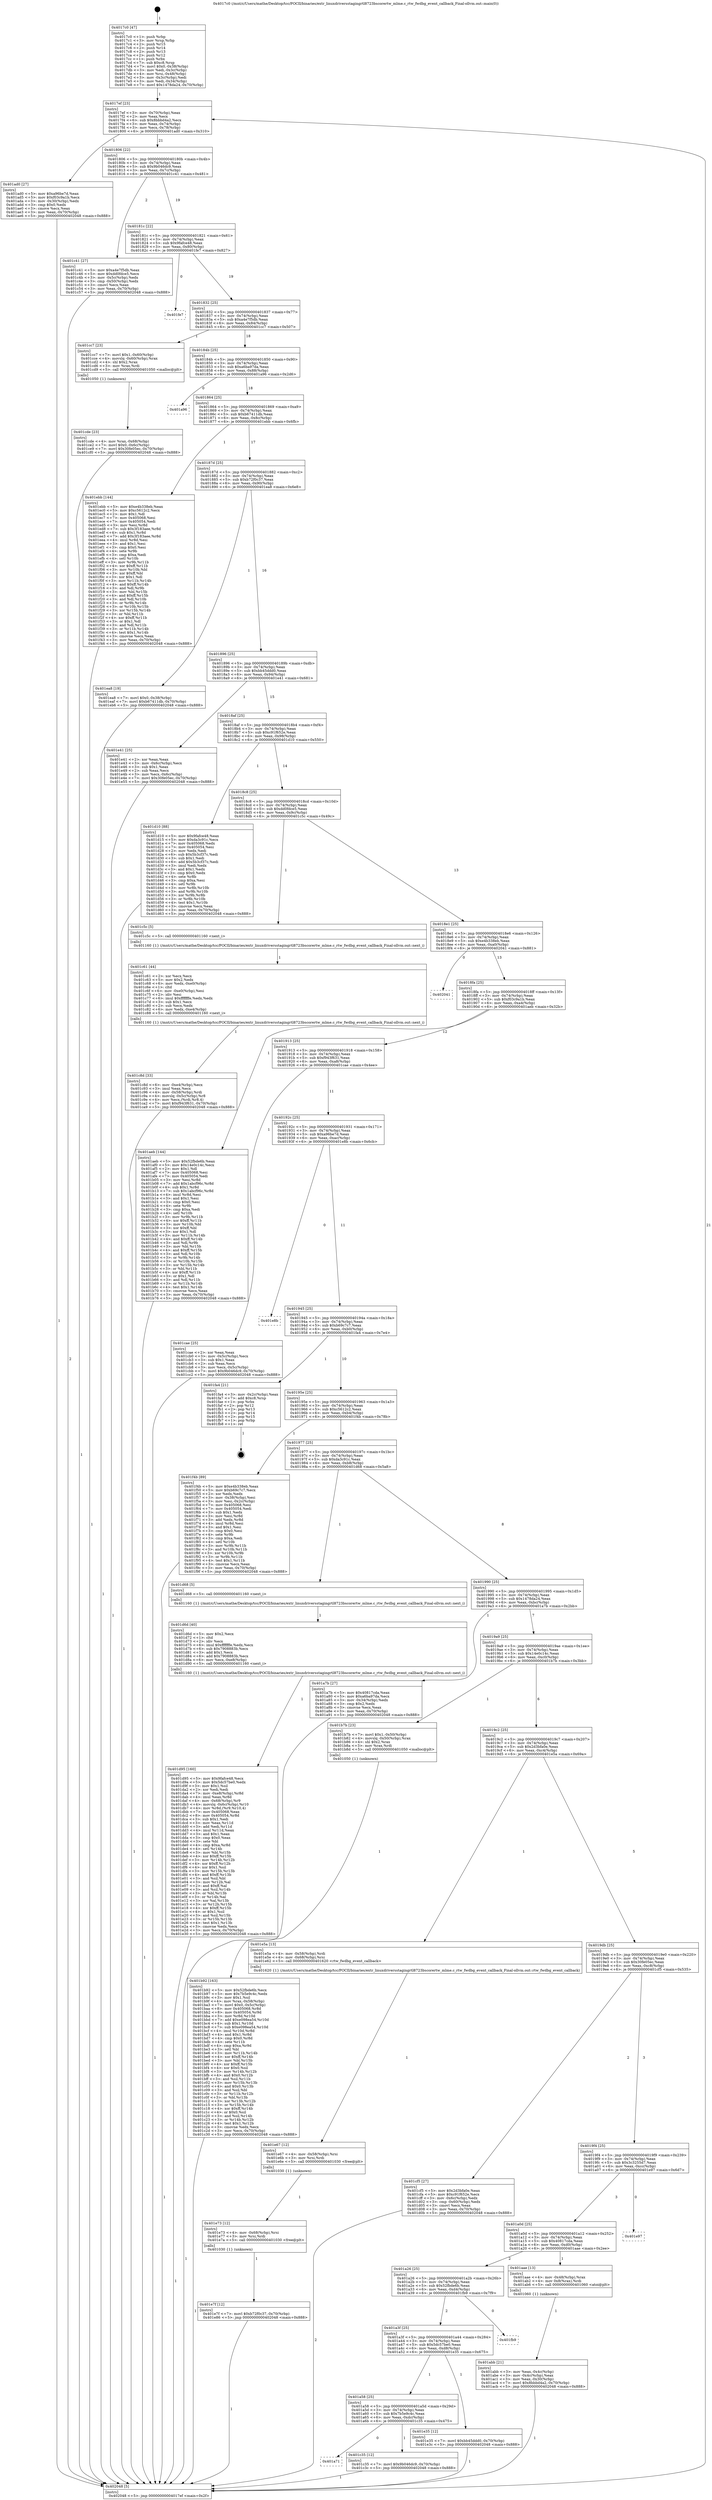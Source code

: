 digraph "0x4017c0" {
  label = "0x4017c0 (/mnt/c/Users/mathe/Desktop/tcc/POCII/binaries/extr_linuxdriversstagingrtl8723bscorertw_mlme.c_rtw_fwdbg_event_callback_Final-ollvm.out::main(0))"
  labelloc = "t"
  node[shape=record]

  Entry [label="",width=0.3,height=0.3,shape=circle,fillcolor=black,style=filled]
  "0x4017ef" [label="{
     0x4017ef [23]\l
     | [instrs]\l
     &nbsp;&nbsp;0x4017ef \<+3\>: mov -0x70(%rbp),%eax\l
     &nbsp;&nbsp;0x4017f2 \<+2\>: mov %eax,%ecx\l
     &nbsp;&nbsp;0x4017f4 \<+6\>: sub $0x8bbbd4a2,%ecx\l
     &nbsp;&nbsp;0x4017fa \<+3\>: mov %eax,-0x74(%rbp)\l
     &nbsp;&nbsp;0x4017fd \<+3\>: mov %ecx,-0x78(%rbp)\l
     &nbsp;&nbsp;0x401800 \<+6\>: je 0000000000401ad0 \<main+0x310\>\l
  }"]
  "0x401ad0" [label="{
     0x401ad0 [27]\l
     | [instrs]\l
     &nbsp;&nbsp;0x401ad0 \<+5\>: mov $0xa96be7d,%eax\l
     &nbsp;&nbsp;0x401ad5 \<+5\>: mov $0xf03c9a1b,%ecx\l
     &nbsp;&nbsp;0x401ada \<+3\>: mov -0x30(%rbp),%edx\l
     &nbsp;&nbsp;0x401add \<+3\>: cmp $0x0,%edx\l
     &nbsp;&nbsp;0x401ae0 \<+3\>: cmove %ecx,%eax\l
     &nbsp;&nbsp;0x401ae3 \<+3\>: mov %eax,-0x70(%rbp)\l
     &nbsp;&nbsp;0x401ae6 \<+5\>: jmp 0000000000402048 \<main+0x888\>\l
  }"]
  "0x401806" [label="{
     0x401806 [22]\l
     | [instrs]\l
     &nbsp;&nbsp;0x401806 \<+5\>: jmp 000000000040180b \<main+0x4b\>\l
     &nbsp;&nbsp;0x40180b \<+3\>: mov -0x74(%rbp),%eax\l
     &nbsp;&nbsp;0x40180e \<+5\>: sub $0x9b046dc9,%eax\l
     &nbsp;&nbsp;0x401813 \<+3\>: mov %eax,-0x7c(%rbp)\l
     &nbsp;&nbsp;0x401816 \<+6\>: je 0000000000401c41 \<main+0x481\>\l
  }"]
  Exit [label="",width=0.3,height=0.3,shape=circle,fillcolor=black,style=filled,peripheries=2]
  "0x401c41" [label="{
     0x401c41 [27]\l
     | [instrs]\l
     &nbsp;&nbsp;0x401c41 \<+5\>: mov $0xa4e7f5db,%eax\l
     &nbsp;&nbsp;0x401c46 \<+5\>: mov $0xdd0fdce5,%ecx\l
     &nbsp;&nbsp;0x401c4b \<+3\>: mov -0x5c(%rbp),%edx\l
     &nbsp;&nbsp;0x401c4e \<+3\>: cmp -0x50(%rbp),%edx\l
     &nbsp;&nbsp;0x401c51 \<+3\>: cmovl %ecx,%eax\l
     &nbsp;&nbsp;0x401c54 \<+3\>: mov %eax,-0x70(%rbp)\l
     &nbsp;&nbsp;0x401c57 \<+5\>: jmp 0000000000402048 \<main+0x888\>\l
  }"]
  "0x40181c" [label="{
     0x40181c [22]\l
     | [instrs]\l
     &nbsp;&nbsp;0x40181c \<+5\>: jmp 0000000000401821 \<main+0x61\>\l
     &nbsp;&nbsp;0x401821 \<+3\>: mov -0x74(%rbp),%eax\l
     &nbsp;&nbsp;0x401824 \<+5\>: sub $0x9fafce48,%eax\l
     &nbsp;&nbsp;0x401829 \<+3\>: mov %eax,-0x80(%rbp)\l
     &nbsp;&nbsp;0x40182c \<+6\>: je 0000000000401fe7 \<main+0x827\>\l
  }"]
  "0x401e7f" [label="{
     0x401e7f [12]\l
     | [instrs]\l
     &nbsp;&nbsp;0x401e7f \<+7\>: movl $0xb72f0c37,-0x70(%rbp)\l
     &nbsp;&nbsp;0x401e86 \<+5\>: jmp 0000000000402048 \<main+0x888\>\l
  }"]
  "0x401fe7" [label="{
     0x401fe7\l
  }", style=dashed]
  "0x401832" [label="{
     0x401832 [25]\l
     | [instrs]\l
     &nbsp;&nbsp;0x401832 \<+5\>: jmp 0000000000401837 \<main+0x77\>\l
     &nbsp;&nbsp;0x401837 \<+3\>: mov -0x74(%rbp),%eax\l
     &nbsp;&nbsp;0x40183a \<+5\>: sub $0xa4e7f5db,%eax\l
     &nbsp;&nbsp;0x40183f \<+6\>: mov %eax,-0x84(%rbp)\l
     &nbsp;&nbsp;0x401845 \<+6\>: je 0000000000401cc7 \<main+0x507\>\l
  }"]
  "0x401e73" [label="{
     0x401e73 [12]\l
     | [instrs]\l
     &nbsp;&nbsp;0x401e73 \<+4\>: mov -0x68(%rbp),%rsi\l
     &nbsp;&nbsp;0x401e77 \<+3\>: mov %rsi,%rdi\l
     &nbsp;&nbsp;0x401e7a \<+5\>: call 0000000000401030 \<free@plt\>\l
     | [calls]\l
     &nbsp;&nbsp;0x401030 \{1\} (unknown)\l
  }"]
  "0x401cc7" [label="{
     0x401cc7 [23]\l
     | [instrs]\l
     &nbsp;&nbsp;0x401cc7 \<+7\>: movl $0x1,-0x60(%rbp)\l
     &nbsp;&nbsp;0x401cce \<+4\>: movslq -0x60(%rbp),%rax\l
     &nbsp;&nbsp;0x401cd2 \<+4\>: shl $0x2,%rax\l
     &nbsp;&nbsp;0x401cd6 \<+3\>: mov %rax,%rdi\l
     &nbsp;&nbsp;0x401cd9 \<+5\>: call 0000000000401050 \<malloc@plt\>\l
     | [calls]\l
     &nbsp;&nbsp;0x401050 \{1\} (unknown)\l
  }"]
  "0x40184b" [label="{
     0x40184b [25]\l
     | [instrs]\l
     &nbsp;&nbsp;0x40184b \<+5\>: jmp 0000000000401850 \<main+0x90\>\l
     &nbsp;&nbsp;0x401850 \<+3\>: mov -0x74(%rbp),%eax\l
     &nbsp;&nbsp;0x401853 \<+5\>: sub $0xa6ba97da,%eax\l
     &nbsp;&nbsp;0x401858 \<+6\>: mov %eax,-0x88(%rbp)\l
     &nbsp;&nbsp;0x40185e \<+6\>: je 0000000000401a96 \<main+0x2d6\>\l
  }"]
  "0x401e67" [label="{
     0x401e67 [12]\l
     | [instrs]\l
     &nbsp;&nbsp;0x401e67 \<+4\>: mov -0x58(%rbp),%rsi\l
     &nbsp;&nbsp;0x401e6b \<+3\>: mov %rsi,%rdi\l
     &nbsp;&nbsp;0x401e6e \<+5\>: call 0000000000401030 \<free@plt\>\l
     | [calls]\l
     &nbsp;&nbsp;0x401030 \{1\} (unknown)\l
  }"]
  "0x401a96" [label="{
     0x401a96\l
  }", style=dashed]
  "0x401864" [label="{
     0x401864 [25]\l
     | [instrs]\l
     &nbsp;&nbsp;0x401864 \<+5\>: jmp 0000000000401869 \<main+0xa9\>\l
     &nbsp;&nbsp;0x401869 \<+3\>: mov -0x74(%rbp),%eax\l
     &nbsp;&nbsp;0x40186c \<+5\>: sub $0xb67411db,%eax\l
     &nbsp;&nbsp;0x401871 \<+6\>: mov %eax,-0x8c(%rbp)\l
     &nbsp;&nbsp;0x401877 \<+6\>: je 0000000000401ebb \<main+0x6fb\>\l
  }"]
  "0x401d95" [label="{
     0x401d95 [160]\l
     | [instrs]\l
     &nbsp;&nbsp;0x401d95 \<+5\>: mov $0x9fafce48,%ecx\l
     &nbsp;&nbsp;0x401d9a \<+5\>: mov $0x5dc57be0,%edx\l
     &nbsp;&nbsp;0x401d9f \<+3\>: mov $0x1,%sil\l
     &nbsp;&nbsp;0x401da2 \<+2\>: xor %edi,%edi\l
     &nbsp;&nbsp;0x401da4 \<+7\>: mov -0xe8(%rbp),%r8d\l
     &nbsp;&nbsp;0x401dab \<+4\>: imul %eax,%r8d\l
     &nbsp;&nbsp;0x401daf \<+4\>: mov -0x68(%rbp),%r9\l
     &nbsp;&nbsp;0x401db3 \<+4\>: movslq -0x6c(%rbp),%r10\l
     &nbsp;&nbsp;0x401db7 \<+4\>: mov %r8d,(%r9,%r10,4)\l
     &nbsp;&nbsp;0x401dbb \<+7\>: mov 0x405068,%eax\l
     &nbsp;&nbsp;0x401dc2 \<+8\>: mov 0x405054,%r8d\l
     &nbsp;&nbsp;0x401dca \<+3\>: sub $0x1,%edi\l
     &nbsp;&nbsp;0x401dcd \<+3\>: mov %eax,%r11d\l
     &nbsp;&nbsp;0x401dd0 \<+3\>: add %edi,%r11d\l
     &nbsp;&nbsp;0x401dd3 \<+4\>: imul %r11d,%eax\l
     &nbsp;&nbsp;0x401dd7 \<+3\>: and $0x1,%eax\l
     &nbsp;&nbsp;0x401dda \<+3\>: cmp $0x0,%eax\l
     &nbsp;&nbsp;0x401ddd \<+3\>: sete %bl\l
     &nbsp;&nbsp;0x401de0 \<+4\>: cmp $0xa,%r8d\l
     &nbsp;&nbsp;0x401de4 \<+4\>: setl %r14b\l
     &nbsp;&nbsp;0x401de8 \<+3\>: mov %bl,%r15b\l
     &nbsp;&nbsp;0x401deb \<+4\>: xor $0xff,%r15b\l
     &nbsp;&nbsp;0x401def \<+3\>: mov %r14b,%r12b\l
     &nbsp;&nbsp;0x401df2 \<+4\>: xor $0xff,%r12b\l
     &nbsp;&nbsp;0x401df6 \<+4\>: xor $0x1,%sil\l
     &nbsp;&nbsp;0x401dfa \<+3\>: mov %r15b,%r13b\l
     &nbsp;&nbsp;0x401dfd \<+4\>: and $0xff,%r13b\l
     &nbsp;&nbsp;0x401e01 \<+3\>: and %sil,%bl\l
     &nbsp;&nbsp;0x401e04 \<+3\>: mov %r12b,%al\l
     &nbsp;&nbsp;0x401e07 \<+2\>: and $0xff,%al\l
     &nbsp;&nbsp;0x401e09 \<+3\>: and %sil,%r14b\l
     &nbsp;&nbsp;0x401e0c \<+3\>: or %bl,%r13b\l
     &nbsp;&nbsp;0x401e0f \<+3\>: or %r14b,%al\l
     &nbsp;&nbsp;0x401e12 \<+3\>: xor %al,%r13b\l
     &nbsp;&nbsp;0x401e15 \<+3\>: or %r12b,%r15b\l
     &nbsp;&nbsp;0x401e18 \<+4\>: xor $0xff,%r15b\l
     &nbsp;&nbsp;0x401e1c \<+4\>: or $0x1,%sil\l
     &nbsp;&nbsp;0x401e20 \<+3\>: and %sil,%r15b\l
     &nbsp;&nbsp;0x401e23 \<+3\>: or %r15b,%r13b\l
     &nbsp;&nbsp;0x401e26 \<+4\>: test $0x1,%r13b\l
     &nbsp;&nbsp;0x401e2a \<+3\>: cmovne %edx,%ecx\l
     &nbsp;&nbsp;0x401e2d \<+3\>: mov %ecx,-0x70(%rbp)\l
     &nbsp;&nbsp;0x401e30 \<+5\>: jmp 0000000000402048 \<main+0x888\>\l
  }"]
  "0x401ebb" [label="{
     0x401ebb [144]\l
     | [instrs]\l
     &nbsp;&nbsp;0x401ebb \<+5\>: mov $0xe4b338eb,%eax\l
     &nbsp;&nbsp;0x401ec0 \<+5\>: mov $0xc5612c2,%ecx\l
     &nbsp;&nbsp;0x401ec5 \<+2\>: mov $0x1,%dl\l
     &nbsp;&nbsp;0x401ec7 \<+7\>: mov 0x405068,%esi\l
     &nbsp;&nbsp;0x401ece \<+7\>: mov 0x405054,%edi\l
     &nbsp;&nbsp;0x401ed5 \<+3\>: mov %esi,%r8d\l
     &nbsp;&nbsp;0x401ed8 \<+7\>: sub $0x3f183aee,%r8d\l
     &nbsp;&nbsp;0x401edf \<+4\>: sub $0x1,%r8d\l
     &nbsp;&nbsp;0x401ee3 \<+7\>: add $0x3f183aee,%r8d\l
     &nbsp;&nbsp;0x401eea \<+4\>: imul %r8d,%esi\l
     &nbsp;&nbsp;0x401eee \<+3\>: and $0x1,%esi\l
     &nbsp;&nbsp;0x401ef1 \<+3\>: cmp $0x0,%esi\l
     &nbsp;&nbsp;0x401ef4 \<+4\>: sete %r9b\l
     &nbsp;&nbsp;0x401ef8 \<+3\>: cmp $0xa,%edi\l
     &nbsp;&nbsp;0x401efb \<+4\>: setl %r10b\l
     &nbsp;&nbsp;0x401eff \<+3\>: mov %r9b,%r11b\l
     &nbsp;&nbsp;0x401f02 \<+4\>: xor $0xff,%r11b\l
     &nbsp;&nbsp;0x401f06 \<+3\>: mov %r10b,%bl\l
     &nbsp;&nbsp;0x401f09 \<+3\>: xor $0xff,%bl\l
     &nbsp;&nbsp;0x401f0c \<+3\>: xor $0x1,%dl\l
     &nbsp;&nbsp;0x401f0f \<+3\>: mov %r11b,%r14b\l
     &nbsp;&nbsp;0x401f12 \<+4\>: and $0xff,%r14b\l
     &nbsp;&nbsp;0x401f16 \<+3\>: and %dl,%r9b\l
     &nbsp;&nbsp;0x401f19 \<+3\>: mov %bl,%r15b\l
     &nbsp;&nbsp;0x401f1c \<+4\>: and $0xff,%r15b\l
     &nbsp;&nbsp;0x401f20 \<+3\>: and %dl,%r10b\l
     &nbsp;&nbsp;0x401f23 \<+3\>: or %r9b,%r14b\l
     &nbsp;&nbsp;0x401f26 \<+3\>: or %r10b,%r15b\l
     &nbsp;&nbsp;0x401f29 \<+3\>: xor %r15b,%r14b\l
     &nbsp;&nbsp;0x401f2c \<+3\>: or %bl,%r11b\l
     &nbsp;&nbsp;0x401f2f \<+4\>: xor $0xff,%r11b\l
     &nbsp;&nbsp;0x401f33 \<+3\>: or $0x1,%dl\l
     &nbsp;&nbsp;0x401f36 \<+3\>: and %dl,%r11b\l
     &nbsp;&nbsp;0x401f39 \<+3\>: or %r11b,%r14b\l
     &nbsp;&nbsp;0x401f3c \<+4\>: test $0x1,%r14b\l
     &nbsp;&nbsp;0x401f40 \<+3\>: cmovne %ecx,%eax\l
     &nbsp;&nbsp;0x401f43 \<+3\>: mov %eax,-0x70(%rbp)\l
     &nbsp;&nbsp;0x401f46 \<+5\>: jmp 0000000000402048 \<main+0x888\>\l
  }"]
  "0x40187d" [label="{
     0x40187d [25]\l
     | [instrs]\l
     &nbsp;&nbsp;0x40187d \<+5\>: jmp 0000000000401882 \<main+0xc2\>\l
     &nbsp;&nbsp;0x401882 \<+3\>: mov -0x74(%rbp),%eax\l
     &nbsp;&nbsp;0x401885 \<+5\>: sub $0xb72f0c37,%eax\l
     &nbsp;&nbsp;0x40188a \<+6\>: mov %eax,-0x90(%rbp)\l
     &nbsp;&nbsp;0x401890 \<+6\>: je 0000000000401ea8 \<main+0x6e8\>\l
  }"]
  "0x401d6d" [label="{
     0x401d6d [40]\l
     | [instrs]\l
     &nbsp;&nbsp;0x401d6d \<+5\>: mov $0x2,%ecx\l
     &nbsp;&nbsp;0x401d72 \<+1\>: cltd\l
     &nbsp;&nbsp;0x401d73 \<+2\>: idiv %ecx\l
     &nbsp;&nbsp;0x401d75 \<+6\>: imul $0xfffffffe,%edx,%ecx\l
     &nbsp;&nbsp;0x401d7b \<+6\>: sub $0x7908883b,%ecx\l
     &nbsp;&nbsp;0x401d81 \<+3\>: add $0x1,%ecx\l
     &nbsp;&nbsp;0x401d84 \<+6\>: add $0x7908883b,%ecx\l
     &nbsp;&nbsp;0x401d8a \<+6\>: mov %ecx,-0xe8(%rbp)\l
     &nbsp;&nbsp;0x401d90 \<+5\>: call 0000000000401160 \<next_i\>\l
     | [calls]\l
     &nbsp;&nbsp;0x401160 \{1\} (/mnt/c/Users/mathe/Desktop/tcc/POCII/binaries/extr_linuxdriversstagingrtl8723bscorertw_mlme.c_rtw_fwdbg_event_callback_Final-ollvm.out::next_i)\l
  }"]
  "0x401ea8" [label="{
     0x401ea8 [19]\l
     | [instrs]\l
     &nbsp;&nbsp;0x401ea8 \<+7\>: movl $0x0,-0x38(%rbp)\l
     &nbsp;&nbsp;0x401eaf \<+7\>: movl $0xb67411db,-0x70(%rbp)\l
     &nbsp;&nbsp;0x401eb6 \<+5\>: jmp 0000000000402048 \<main+0x888\>\l
  }"]
  "0x401896" [label="{
     0x401896 [25]\l
     | [instrs]\l
     &nbsp;&nbsp;0x401896 \<+5\>: jmp 000000000040189b \<main+0xdb\>\l
     &nbsp;&nbsp;0x40189b \<+3\>: mov -0x74(%rbp),%eax\l
     &nbsp;&nbsp;0x40189e \<+5\>: sub $0xbb45ddd0,%eax\l
     &nbsp;&nbsp;0x4018a3 \<+6\>: mov %eax,-0x94(%rbp)\l
     &nbsp;&nbsp;0x4018a9 \<+6\>: je 0000000000401e41 \<main+0x681\>\l
  }"]
  "0x401cde" [label="{
     0x401cde [23]\l
     | [instrs]\l
     &nbsp;&nbsp;0x401cde \<+4\>: mov %rax,-0x68(%rbp)\l
     &nbsp;&nbsp;0x401ce2 \<+7\>: movl $0x0,-0x6c(%rbp)\l
     &nbsp;&nbsp;0x401ce9 \<+7\>: movl $0x30fe05ec,-0x70(%rbp)\l
     &nbsp;&nbsp;0x401cf0 \<+5\>: jmp 0000000000402048 \<main+0x888\>\l
  }"]
  "0x401e41" [label="{
     0x401e41 [25]\l
     | [instrs]\l
     &nbsp;&nbsp;0x401e41 \<+2\>: xor %eax,%eax\l
     &nbsp;&nbsp;0x401e43 \<+3\>: mov -0x6c(%rbp),%ecx\l
     &nbsp;&nbsp;0x401e46 \<+3\>: sub $0x1,%eax\l
     &nbsp;&nbsp;0x401e49 \<+2\>: sub %eax,%ecx\l
     &nbsp;&nbsp;0x401e4b \<+3\>: mov %ecx,-0x6c(%rbp)\l
     &nbsp;&nbsp;0x401e4e \<+7\>: movl $0x30fe05ec,-0x70(%rbp)\l
     &nbsp;&nbsp;0x401e55 \<+5\>: jmp 0000000000402048 \<main+0x888\>\l
  }"]
  "0x4018af" [label="{
     0x4018af [25]\l
     | [instrs]\l
     &nbsp;&nbsp;0x4018af \<+5\>: jmp 00000000004018b4 \<main+0xf4\>\l
     &nbsp;&nbsp;0x4018b4 \<+3\>: mov -0x74(%rbp),%eax\l
     &nbsp;&nbsp;0x4018b7 \<+5\>: sub $0xc91f652e,%eax\l
     &nbsp;&nbsp;0x4018bc \<+6\>: mov %eax,-0x98(%rbp)\l
     &nbsp;&nbsp;0x4018c2 \<+6\>: je 0000000000401d10 \<main+0x550\>\l
  }"]
  "0x401c8d" [label="{
     0x401c8d [33]\l
     | [instrs]\l
     &nbsp;&nbsp;0x401c8d \<+6\>: mov -0xe4(%rbp),%ecx\l
     &nbsp;&nbsp;0x401c93 \<+3\>: imul %eax,%ecx\l
     &nbsp;&nbsp;0x401c96 \<+4\>: mov -0x58(%rbp),%rdi\l
     &nbsp;&nbsp;0x401c9a \<+4\>: movslq -0x5c(%rbp),%r8\l
     &nbsp;&nbsp;0x401c9e \<+4\>: mov %ecx,(%rdi,%r8,4)\l
     &nbsp;&nbsp;0x401ca2 \<+7\>: movl $0xf943f631,-0x70(%rbp)\l
     &nbsp;&nbsp;0x401ca9 \<+5\>: jmp 0000000000402048 \<main+0x888\>\l
  }"]
  "0x401d10" [label="{
     0x401d10 [88]\l
     | [instrs]\l
     &nbsp;&nbsp;0x401d10 \<+5\>: mov $0x9fafce48,%eax\l
     &nbsp;&nbsp;0x401d15 \<+5\>: mov $0xda3c91c,%ecx\l
     &nbsp;&nbsp;0x401d1a \<+7\>: mov 0x405068,%edx\l
     &nbsp;&nbsp;0x401d21 \<+7\>: mov 0x405054,%esi\l
     &nbsp;&nbsp;0x401d28 \<+2\>: mov %edx,%edi\l
     &nbsp;&nbsp;0x401d2a \<+6\>: sub $0x5b3cf37c,%edi\l
     &nbsp;&nbsp;0x401d30 \<+3\>: sub $0x1,%edi\l
     &nbsp;&nbsp;0x401d33 \<+6\>: add $0x5b3cf37c,%edi\l
     &nbsp;&nbsp;0x401d39 \<+3\>: imul %edi,%edx\l
     &nbsp;&nbsp;0x401d3c \<+3\>: and $0x1,%edx\l
     &nbsp;&nbsp;0x401d3f \<+3\>: cmp $0x0,%edx\l
     &nbsp;&nbsp;0x401d42 \<+4\>: sete %r8b\l
     &nbsp;&nbsp;0x401d46 \<+3\>: cmp $0xa,%esi\l
     &nbsp;&nbsp;0x401d49 \<+4\>: setl %r9b\l
     &nbsp;&nbsp;0x401d4d \<+3\>: mov %r8b,%r10b\l
     &nbsp;&nbsp;0x401d50 \<+3\>: and %r9b,%r10b\l
     &nbsp;&nbsp;0x401d53 \<+3\>: xor %r9b,%r8b\l
     &nbsp;&nbsp;0x401d56 \<+3\>: or %r8b,%r10b\l
     &nbsp;&nbsp;0x401d59 \<+4\>: test $0x1,%r10b\l
     &nbsp;&nbsp;0x401d5d \<+3\>: cmovne %ecx,%eax\l
     &nbsp;&nbsp;0x401d60 \<+3\>: mov %eax,-0x70(%rbp)\l
     &nbsp;&nbsp;0x401d63 \<+5\>: jmp 0000000000402048 \<main+0x888\>\l
  }"]
  "0x4018c8" [label="{
     0x4018c8 [25]\l
     | [instrs]\l
     &nbsp;&nbsp;0x4018c8 \<+5\>: jmp 00000000004018cd \<main+0x10d\>\l
     &nbsp;&nbsp;0x4018cd \<+3\>: mov -0x74(%rbp),%eax\l
     &nbsp;&nbsp;0x4018d0 \<+5\>: sub $0xdd0fdce5,%eax\l
     &nbsp;&nbsp;0x4018d5 \<+6\>: mov %eax,-0x9c(%rbp)\l
     &nbsp;&nbsp;0x4018db \<+6\>: je 0000000000401c5c \<main+0x49c\>\l
  }"]
  "0x401c61" [label="{
     0x401c61 [44]\l
     | [instrs]\l
     &nbsp;&nbsp;0x401c61 \<+2\>: xor %ecx,%ecx\l
     &nbsp;&nbsp;0x401c63 \<+5\>: mov $0x2,%edx\l
     &nbsp;&nbsp;0x401c68 \<+6\>: mov %edx,-0xe0(%rbp)\l
     &nbsp;&nbsp;0x401c6e \<+1\>: cltd\l
     &nbsp;&nbsp;0x401c6f \<+6\>: mov -0xe0(%rbp),%esi\l
     &nbsp;&nbsp;0x401c75 \<+2\>: idiv %esi\l
     &nbsp;&nbsp;0x401c77 \<+6\>: imul $0xfffffffe,%edx,%edx\l
     &nbsp;&nbsp;0x401c7d \<+3\>: sub $0x1,%ecx\l
     &nbsp;&nbsp;0x401c80 \<+2\>: sub %ecx,%edx\l
     &nbsp;&nbsp;0x401c82 \<+6\>: mov %edx,-0xe4(%rbp)\l
     &nbsp;&nbsp;0x401c88 \<+5\>: call 0000000000401160 \<next_i\>\l
     | [calls]\l
     &nbsp;&nbsp;0x401160 \{1\} (/mnt/c/Users/mathe/Desktop/tcc/POCII/binaries/extr_linuxdriversstagingrtl8723bscorertw_mlme.c_rtw_fwdbg_event_callback_Final-ollvm.out::next_i)\l
  }"]
  "0x401c5c" [label="{
     0x401c5c [5]\l
     | [instrs]\l
     &nbsp;&nbsp;0x401c5c \<+5\>: call 0000000000401160 \<next_i\>\l
     | [calls]\l
     &nbsp;&nbsp;0x401160 \{1\} (/mnt/c/Users/mathe/Desktop/tcc/POCII/binaries/extr_linuxdriversstagingrtl8723bscorertw_mlme.c_rtw_fwdbg_event_callback_Final-ollvm.out::next_i)\l
  }"]
  "0x4018e1" [label="{
     0x4018e1 [25]\l
     | [instrs]\l
     &nbsp;&nbsp;0x4018e1 \<+5\>: jmp 00000000004018e6 \<main+0x126\>\l
     &nbsp;&nbsp;0x4018e6 \<+3\>: mov -0x74(%rbp),%eax\l
     &nbsp;&nbsp;0x4018e9 \<+5\>: sub $0xe4b338eb,%eax\l
     &nbsp;&nbsp;0x4018ee \<+6\>: mov %eax,-0xa0(%rbp)\l
     &nbsp;&nbsp;0x4018f4 \<+6\>: je 0000000000402041 \<main+0x881\>\l
  }"]
  "0x401a71" [label="{
     0x401a71\l
  }", style=dashed]
  "0x402041" [label="{
     0x402041\l
  }", style=dashed]
  "0x4018fa" [label="{
     0x4018fa [25]\l
     | [instrs]\l
     &nbsp;&nbsp;0x4018fa \<+5\>: jmp 00000000004018ff \<main+0x13f\>\l
     &nbsp;&nbsp;0x4018ff \<+3\>: mov -0x74(%rbp),%eax\l
     &nbsp;&nbsp;0x401902 \<+5\>: sub $0xf03c9a1b,%eax\l
     &nbsp;&nbsp;0x401907 \<+6\>: mov %eax,-0xa4(%rbp)\l
     &nbsp;&nbsp;0x40190d \<+6\>: je 0000000000401aeb \<main+0x32b\>\l
  }"]
  "0x401c35" [label="{
     0x401c35 [12]\l
     | [instrs]\l
     &nbsp;&nbsp;0x401c35 \<+7\>: movl $0x9b046dc9,-0x70(%rbp)\l
     &nbsp;&nbsp;0x401c3c \<+5\>: jmp 0000000000402048 \<main+0x888\>\l
  }"]
  "0x401aeb" [label="{
     0x401aeb [144]\l
     | [instrs]\l
     &nbsp;&nbsp;0x401aeb \<+5\>: mov $0x52fbde6b,%eax\l
     &nbsp;&nbsp;0x401af0 \<+5\>: mov $0x14e0c14c,%ecx\l
     &nbsp;&nbsp;0x401af5 \<+2\>: mov $0x1,%dl\l
     &nbsp;&nbsp;0x401af7 \<+7\>: mov 0x405068,%esi\l
     &nbsp;&nbsp;0x401afe \<+7\>: mov 0x405054,%edi\l
     &nbsp;&nbsp;0x401b05 \<+3\>: mov %esi,%r8d\l
     &nbsp;&nbsp;0x401b08 \<+7\>: add $0x1abcf96c,%r8d\l
     &nbsp;&nbsp;0x401b0f \<+4\>: sub $0x1,%r8d\l
     &nbsp;&nbsp;0x401b13 \<+7\>: sub $0x1abcf96c,%r8d\l
     &nbsp;&nbsp;0x401b1a \<+4\>: imul %r8d,%esi\l
     &nbsp;&nbsp;0x401b1e \<+3\>: and $0x1,%esi\l
     &nbsp;&nbsp;0x401b21 \<+3\>: cmp $0x0,%esi\l
     &nbsp;&nbsp;0x401b24 \<+4\>: sete %r9b\l
     &nbsp;&nbsp;0x401b28 \<+3\>: cmp $0xa,%edi\l
     &nbsp;&nbsp;0x401b2b \<+4\>: setl %r10b\l
     &nbsp;&nbsp;0x401b2f \<+3\>: mov %r9b,%r11b\l
     &nbsp;&nbsp;0x401b32 \<+4\>: xor $0xff,%r11b\l
     &nbsp;&nbsp;0x401b36 \<+3\>: mov %r10b,%bl\l
     &nbsp;&nbsp;0x401b39 \<+3\>: xor $0xff,%bl\l
     &nbsp;&nbsp;0x401b3c \<+3\>: xor $0x1,%dl\l
     &nbsp;&nbsp;0x401b3f \<+3\>: mov %r11b,%r14b\l
     &nbsp;&nbsp;0x401b42 \<+4\>: and $0xff,%r14b\l
     &nbsp;&nbsp;0x401b46 \<+3\>: and %dl,%r9b\l
     &nbsp;&nbsp;0x401b49 \<+3\>: mov %bl,%r15b\l
     &nbsp;&nbsp;0x401b4c \<+4\>: and $0xff,%r15b\l
     &nbsp;&nbsp;0x401b50 \<+3\>: and %dl,%r10b\l
     &nbsp;&nbsp;0x401b53 \<+3\>: or %r9b,%r14b\l
     &nbsp;&nbsp;0x401b56 \<+3\>: or %r10b,%r15b\l
     &nbsp;&nbsp;0x401b59 \<+3\>: xor %r15b,%r14b\l
     &nbsp;&nbsp;0x401b5c \<+3\>: or %bl,%r11b\l
     &nbsp;&nbsp;0x401b5f \<+4\>: xor $0xff,%r11b\l
     &nbsp;&nbsp;0x401b63 \<+3\>: or $0x1,%dl\l
     &nbsp;&nbsp;0x401b66 \<+3\>: and %dl,%r11b\l
     &nbsp;&nbsp;0x401b69 \<+3\>: or %r11b,%r14b\l
     &nbsp;&nbsp;0x401b6c \<+4\>: test $0x1,%r14b\l
     &nbsp;&nbsp;0x401b70 \<+3\>: cmovne %ecx,%eax\l
     &nbsp;&nbsp;0x401b73 \<+3\>: mov %eax,-0x70(%rbp)\l
     &nbsp;&nbsp;0x401b76 \<+5\>: jmp 0000000000402048 \<main+0x888\>\l
  }"]
  "0x401913" [label="{
     0x401913 [25]\l
     | [instrs]\l
     &nbsp;&nbsp;0x401913 \<+5\>: jmp 0000000000401918 \<main+0x158\>\l
     &nbsp;&nbsp;0x401918 \<+3\>: mov -0x74(%rbp),%eax\l
     &nbsp;&nbsp;0x40191b \<+5\>: sub $0xf943f631,%eax\l
     &nbsp;&nbsp;0x401920 \<+6\>: mov %eax,-0xa8(%rbp)\l
     &nbsp;&nbsp;0x401926 \<+6\>: je 0000000000401cae \<main+0x4ee\>\l
  }"]
  "0x401a58" [label="{
     0x401a58 [25]\l
     | [instrs]\l
     &nbsp;&nbsp;0x401a58 \<+5\>: jmp 0000000000401a5d \<main+0x29d\>\l
     &nbsp;&nbsp;0x401a5d \<+3\>: mov -0x74(%rbp),%eax\l
     &nbsp;&nbsp;0x401a60 \<+5\>: sub $0x7b5e9c4c,%eax\l
     &nbsp;&nbsp;0x401a65 \<+6\>: mov %eax,-0xdc(%rbp)\l
     &nbsp;&nbsp;0x401a6b \<+6\>: je 0000000000401c35 \<main+0x475\>\l
  }"]
  "0x401cae" [label="{
     0x401cae [25]\l
     | [instrs]\l
     &nbsp;&nbsp;0x401cae \<+2\>: xor %eax,%eax\l
     &nbsp;&nbsp;0x401cb0 \<+3\>: mov -0x5c(%rbp),%ecx\l
     &nbsp;&nbsp;0x401cb3 \<+3\>: sub $0x1,%eax\l
     &nbsp;&nbsp;0x401cb6 \<+2\>: sub %eax,%ecx\l
     &nbsp;&nbsp;0x401cb8 \<+3\>: mov %ecx,-0x5c(%rbp)\l
     &nbsp;&nbsp;0x401cbb \<+7\>: movl $0x9b046dc9,-0x70(%rbp)\l
     &nbsp;&nbsp;0x401cc2 \<+5\>: jmp 0000000000402048 \<main+0x888\>\l
  }"]
  "0x40192c" [label="{
     0x40192c [25]\l
     | [instrs]\l
     &nbsp;&nbsp;0x40192c \<+5\>: jmp 0000000000401931 \<main+0x171\>\l
     &nbsp;&nbsp;0x401931 \<+3\>: mov -0x74(%rbp),%eax\l
     &nbsp;&nbsp;0x401934 \<+5\>: sub $0xa96be7d,%eax\l
     &nbsp;&nbsp;0x401939 \<+6\>: mov %eax,-0xac(%rbp)\l
     &nbsp;&nbsp;0x40193f \<+6\>: je 0000000000401e8b \<main+0x6cb\>\l
  }"]
  "0x401e35" [label="{
     0x401e35 [12]\l
     | [instrs]\l
     &nbsp;&nbsp;0x401e35 \<+7\>: movl $0xbb45ddd0,-0x70(%rbp)\l
     &nbsp;&nbsp;0x401e3c \<+5\>: jmp 0000000000402048 \<main+0x888\>\l
  }"]
  "0x401e8b" [label="{
     0x401e8b\l
  }", style=dashed]
  "0x401945" [label="{
     0x401945 [25]\l
     | [instrs]\l
     &nbsp;&nbsp;0x401945 \<+5\>: jmp 000000000040194a \<main+0x18a\>\l
     &nbsp;&nbsp;0x40194a \<+3\>: mov -0x74(%rbp),%eax\l
     &nbsp;&nbsp;0x40194d \<+5\>: sub $0xb69c7c7,%eax\l
     &nbsp;&nbsp;0x401952 \<+6\>: mov %eax,-0xb0(%rbp)\l
     &nbsp;&nbsp;0x401958 \<+6\>: je 0000000000401fa4 \<main+0x7e4\>\l
  }"]
  "0x401a3f" [label="{
     0x401a3f [25]\l
     | [instrs]\l
     &nbsp;&nbsp;0x401a3f \<+5\>: jmp 0000000000401a44 \<main+0x284\>\l
     &nbsp;&nbsp;0x401a44 \<+3\>: mov -0x74(%rbp),%eax\l
     &nbsp;&nbsp;0x401a47 \<+5\>: sub $0x5dc57be0,%eax\l
     &nbsp;&nbsp;0x401a4c \<+6\>: mov %eax,-0xd8(%rbp)\l
     &nbsp;&nbsp;0x401a52 \<+6\>: je 0000000000401e35 \<main+0x675\>\l
  }"]
  "0x401fa4" [label="{
     0x401fa4 [21]\l
     | [instrs]\l
     &nbsp;&nbsp;0x401fa4 \<+3\>: mov -0x2c(%rbp),%eax\l
     &nbsp;&nbsp;0x401fa7 \<+7\>: add $0xc8,%rsp\l
     &nbsp;&nbsp;0x401fae \<+1\>: pop %rbx\l
     &nbsp;&nbsp;0x401faf \<+2\>: pop %r12\l
     &nbsp;&nbsp;0x401fb1 \<+2\>: pop %r13\l
     &nbsp;&nbsp;0x401fb3 \<+2\>: pop %r14\l
     &nbsp;&nbsp;0x401fb5 \<+2\>: pop %r15\l
     &nbsp;&nbsp;0x401fb7 \<+1\>: pop %rbp\l
     &nbsp;&nbsp;0x401fb8 \<+1\>: ret\l
  }"]
  "0x40195e" [label="{
     0x40195e [25]\l
     | [instrs]\l
     &nbsp;&nbsp;0x40195e \<+5\>: jmp 0000000000401963 \<main+0x1a3\>\l
     &nbsp;&nbsp;0x401963 \<+3\>: mov -0x74(%rbp),%eax\l
     &nbsp;&nbsp;0x401966 \<+5\>: sub $0xc5612c2,%eax\l
     &nbsp;&nbsp;0x40196b \<+6\>: mov %eax,-0xb4(%rbp)\l
     &nbsp;&nbsp;0x401971 \<+6\>: je 0000000000401f4b \<main+0x78b\>\l
  }"]
  "0x401fb9" [label="{
     0x401fb9\l
  }", style=dashed]
  "0x401f4b" [label="{
     0x401f4b [89]\l
     | [instrs]\l
     &nbsp;&nbsp;0x401f4b \<+5\>: mov $0xe4b338eb,%eax\l
     &nbsp;&nbsp;0x401f50 \<+5\>: mov $0xb69c7c7,%ecx\l
     &nbsp;&nbsp;0x401f55 \<+2\>: xor %edx,%edx\l
     &nbsp;&nbsp;0x401f57 \<+3\>: mov -0x38(%rbp),%esi\l
     &nbsp;&nbsp;0x401f5a \<+3\>: mov %esi,-0x2c(%rbp)\l
     &nbsp;&nbsp;0x401f5d \<+7\>: mov 0x405068,%esi\l
     &nbsp;&nbsp;0x401f64 \<+7\>: mov 0x405054,%edi\l
     &nbsp;&nbsp;0x401f6b \<+3\>: sub $0x1,%edx\l
     &nbsp;&nbsp;0x401f6e \<+3\>: mov %esi,%r8d\l
     &nbsp;&nbsp;0x401f71 \<+3\>: add %edx,%r8d\l
     &nbsp;&nbsp;0x401f74 \<+4\>: imul %r8d,%esi\l
     &nbsp;&nbsp;0x401f78 \<+3\>: and $0x1,%esi\l
     &nbsp;&nbsp;0x401f7b \<+3\>: cmp $0x0,%esi\l
     &nbsp;&nbsp;0x401f7e \<+4\>: sete %r9b\l
     &nbsp;&nbsp;0x401f82 \<+3\>: cmp $0xa,%edi\l
     &nbsp;&nbsp;0x401f85 \<+4\>: setl %r10b\l
     &nbsp;&nbsp;0x401f89 \<+3\>: mov %r9b,%r11b\l
     &nbsp;&nbsp;0x401f8c \<+3\>: and %r10b,%r11b\l
     &nbsp;&nbsp;0x401f8f \<+3\>: xor %r10b,%r9b\l
     &nbsp;&nbsp;0x401f92 \<+3\>: or %r9b,%r11b\l
     &nbsp;&nbsp;0x401f95 \<+4\>: test $0x1,%r11b\l
     &nbsp;&nbsp;0x401f99 \<+3\>: cmovne %ecx,%eax\l
     &nbsp;&nbsp;0x401f9c \<+3\>: mov %eax,-0x70(%rbp)\l
     &nbsp;&nbsp;0x401f9f \<+5\>: jmp 0000000000402048 \<main+0x888\>\l
  }"]
  "0x401977" [label="{
     0x401977 [25]\l
     | [instrs]\l
     &nbsp;&nbsp;0x401977 \<+5\>: jmp 000000000040197c \<main+0x1bc\>\l
     &nbsp;&nbsp;0x40197c \<+3\>: mov -0x74(%rbp),%eax\l
     &nbsp;&nbsp;0x40197f \<+5\>: sub $0xda3c91c,%eax\l
     &nbsp;&nbsp;0x401984 \<+6\>: mov %eax,-0xb8(%rbp)\l
     &nbsp;&nbsp;0x40198a \<+6\>: je 0000000000401d68 \<main+0x5a8\>\l
  }"]
  "0x401b92" [label="{
     0x401b92 [163]\l
     | [instrs]\l
     &nbsp;&nbsp;0x401b92 \<+5\>: mov $0x52fbde6b,%ecx\l
     &nbsp;&nbsp;0x401b97 \<+5\>: mov $0x7b5e9c4c,%edx\l
     &nbsp;&nbsp;0x401b9c \<+3\>: mov $0x1,%sil\l
     &nbsp;&nbsp;0x401b9f \<+4\>: mov %rax,-0x58(%rbp)\l
     &nbsp;&nbsp;0x401ba3 \<+7\>: movl $0x0,-0x5c(%rbp)\l
     &nbsp;&nbsp;0x401baa \<+8\>: mov 0x405068,%r8d\l
     &nbsp;&nbsp;0x401bb2 \<+8\>: mov 0x405054,%r9d\l
     &nbsp;&nbsp;0x401bba \<+3\>: mov %r8d,%r10d\l
     &nbsp;&nbsp;0x401bbd \<+7\>: add $0xe098ea54,%r10d\l
     &nbsp;&nbsp;0x401bc4 \<+4\>: sub $0x1,%r10d\l
     &nbsp;&nbsp;0x401bc8 \<+7\>: sub $0xe098ea54,%r10d\l
     &nbsp;&nbsp;0x401bcf \<+4\>: imul %r10d,%r8d\l
     &nbsp;&nbsp;0x401bd3 \<+4\>: and $0x1,%r8d\l
     &nbsp;&nbsp;0x401bd7 \<+4\>: cmp $0x0,%r8d\l
     &nbsp;&nbsp;0x401bdb \<+4\>: sete %r11b\l
     &nbsp;&nbsp;0x401bdf \<+4\>: cmp $0xa,%r9d\l
     &nbsp;&nbsp;0x401be3 \<+3\>: setl %bl\l
     &nbsp;&nbsp;0x401be6 \<+3\>: mov %r11b,%r14b\l
     &nbsp;&nbsp;0x401be9 \<+4\>: xor $0xff,%r14b\l
     &nbsp;&nbsp;0x401bed \<+3\>: mov %bl,%r15b\l
     &nbsp;&nbsp;0x401bf0 \<+4\>: xor $0xff,%r15b\l
     &nbsp;&nbsp;0x401bf4 \<+4\>: xor $0x0,%sil\l
     &nbsp;&nbsp;0x401bf8 \<+3\>: mov %r14b,%r12b\l
     &nbsp;&nbsp;0x401bfb \<+4\>: and $0x0,%r12b\l
     &nbsp;&nbsp;0x401bff \<+3\>: and %sil,%r11b\l
     &nbsp;&nbsp;0x401c02 \<+3\>: mov %r15b,%r13b\l
     &nbsp;&nbsp;0x401c05 \<+4\>: and $0x0,%r13b\l
     &nbsp;&nbsp;0x401c09 \<+3\>: and %sil,%bl\l
     &nbsp;&nbsp;0x401c0c \<+3\>: or %r11b,%r12b\l
     &nbsp;&nbsp;0x401c0f \<+3\>: or %bl,%r13b\l
     &nbsp;&nbsp;0x401c12 \<+3\>: xor %r13b,%r12b\l
     &nbsp;&nbsp;0x401c15 \<+3\>: or %r15b,%r14b\l
     &nbsp;&nbsp;0x401c18 \<+4\>: xor $0xff,%r14b\l
     &nbsp;&nbsp;0x401c1c \<+4\>: or $0x0,%sil\l
     &nbsp;&nbsp;0x401c20 \<+3\>: and %sil,%r14b\l
     &nbsp;&nbsp;0x401c23 \<+3\>: or %r14b,%r12b\l
     &nbsp;&nbsp;0x401c26 \<+4\>: test $0x1,%r12b\l
     &nbsp;&nbsp;0x401c2a \<+3\>: cmovne %edx,%ecx\l
     &nbsp;&nbsp;0x401c2d \<+3\>: mov %ecx,-0x70(%rbp)\l
     &nbsp;&nbsp;0x401c30 \<+5\>: jmp 0000000000402048 \<main+0x888\>\l
  }"]
  "0x401d68" [label="{
     0x401d68 [5]\l
     | [instrs]\l
     &nbsp;&nbsp;0x401d68 \<+5\>: call 0000000000401160 \<next_i\>\l
     | [calls]\l
     &nbsp;&nbsp;0x401160 \{1\} (/mnt/c/Users/mathe/Desktop/tcc/POCII/binaries/extr_linuxdriversstagingrtl8723bscorertw_mlme.c_rtw_fwdbg_event_callback_Final-ollvm.out::next_i)\l
  }"]
  "0x401990" [label="{
     0x401990 [25]\l
     | [instrs]\l
     &nbsp;&nbsp;0x401990 \<+5\>: jmp 0000000000401995 \<main+0x1d5\>\l
     &nbsp;&nbsp;0x401995 \<+3\>: mov -0x74(%rbp),%eax\l
     &nbsp;&nbsp;0x401998 \<+5\>: sub $0x1478da24,%eax\l
     &nbsp;&nbsp;0x40199d \<+6\>: mov %eax,-0xbc(%rbp)\l
     &nbsp;&nbsp;0x4019a3 \<+6\>: je 0000000000401a7b \<main+0x2bb\>\l
  }"]
  "0x401abb" [label="{
     0x401abb [21]\l
     | [instrs]\l
     &nbsp;&nbsp;0x401abb \<+3\>: mov %eax,-0x4c(%rbp)\l
     &nbsp;&nbsp;0x401abe \<+3\>: mov -0x4c(%rbp),%eax\l
     &nbsp;&nbsp;0x401ac1 \<+3\>: mov %eax,-0x30(%rbp)\l
     &nbsp;&nbsp;0x401ac4 \<+7\>: movl $0x8bbbd4a2,-0x70(%rbp)\l
     &nbsp;&nbsp;0x401acb \<+5\>: jmp 0000000000402048 \<main+0x888\>\l
  }"]
  "0x401a7b" [label="{
     0x401a7b [27]\l
     | [instrs]\l
     &nbsp;&nbsp;0x401a7b \<+5\>: mov $0x40817cda,%eax\l
     &nbsp;&nbsp;0x401a80 \<+5\>: mov $0xa6ba97da,%ecx\l
     &nbsp;&nbsp;0x401a85 \<+3\>: mov -0x34(%rbp),%edx\l
     &nbsp;&nbsp;0x401a88 \<+3\>: cmp $0x2,%edx\l
     &nbsp;&nbsp;0x401a8b \<+3\>: cmovne %ecx,%eax\l
     &nbsp;&nbsp;0x401a8e \<+3\>: mov %eax,-0x70(%rbp)\l
     &nbsp;&nbsp;0x401a91 \<+5\>: jmp 0000000000402048 \<main+0x888\>\l
  }"]
  "0x4019a9" [label="{
     0x4019a9 [25]\l
     | [instrs]\l
     &nbsp;&nbsp;0x4019a9 \<+5\>: jmp 00000000004019ae \<main+0x1ee\>\l
     &nbsp;&nbsp;0x4019ae \<+3\>: mov -0x74(%rbp),%eax\l
     &nbsp;&nbsp;0x4019b1 \<+5\>: sub $0x14e0c14c,%eax\l
     &nbsp;&nbsp;0x4019b6 \<+6\>: mov %eax,-0xc0(%rbp)\l
     &nbsp;&nbsp;0x4019bc \<+6\>: je 0000000000401b7b \<main+0x3bb\>\l
  }"]
  "0x402048" [label="{
     0x402048 [5]\l
     | [instrs]\l
     &nbsp;&nbsp;0x402048 \<+5\>: jmp 00000000004017ef \<main+0x2f\>\l
  }"]
  "0x4017c0" [label="{
     0x4017c0 [47]\l
     | [instrs]\l
     &nbsp;&nbsp;0x4017c0 \<+1\>: push %rbp\l
     &nbsp;&nbsp;0x4017c1 \<+3\>: mov %rsp,%rbp\l
     &nbsp;&nbsp;0x4017c4 \<+2\>: push %r15\l
     &nbsp;&nbsp;0x4017c6 \<+2\>: push %r14\l
     &nbsp;&nbsp;0x4017c8 \<+2\>: push %r13\l
     &nbsp;&nbsp;0x4017ca \<+2\>: push %r12\l
     &nbsp;&nbsp;0x4017cc \<+1\>: push %rbx\l
     &nbsp;&nbsp;0x4017cd \<+7\>: sub $0xc8,%rsp\l
     &nbsp;&nbsp;0x4017d4 \<+7\>: movl $0x0,-0x38(%rbp)\l
     &nbsp;&nbsp;0x4017db \<+3\>: mov %edi,-0x3c(%rbp)\l
     &nbsp;&nbsp;0x4017de \<+4\>: mov %rsi,-0x48(%rbp)\l
     &nbsp;&nbsp;0x4017e2 \<+3\>: mov -0x3c(%rbp),%edi\l
     &nbsp;&nbsp;0x4017e5 \<+3\>: mov %edi,-0x34(%rbp)\l
     &nbsp;&nbsp;0x4017e8 \<+7\>: movl $0x1478da24,-0x70(%rbp)\l
  }"]
  "0x401a26" [label="{
     0x401a26 [25]\l
     | [instrs]\l
     &nbsp;&nbsp;0x401a26 \<+5\>: jmp 0000000000401a2b \<main+0x26b\>\l
     &nbsp;&nbsp;0x401a2b \<+3\>: mov -0x74(%rbp),%eax\l
     &nbsp;&nbsp;0x401a2e \<+5\>: sub $0x52fbde6b,%eax\l
     &nbsp;&nbsp;0x401a33 \<+6\>: mov %eax,-0xd4(%rbp)\l
     &nbsp;&nbsp;0x401a39 \<+6\>: je 0000000000401fb9 \<main+0x7f9\>\l
  }"]
  "0x401b7b" [label="{
     0x401b7b [23]\l
     | [instrs]\l
     &nbsp;&nbsp;0x401b7b \<+7\>: movl $0x1,-0x50(%rbp)\l
     &nbsp;&nbsp;0x401b82 \<+4\>: movslq -0x50(%rbp),%rax\l
     &nbsp;&nbsp;0x401b86 \<+4\>: shl $0x2,%rax\l
     &nbsp;&nbsp;0x401b8a \<+3\>: mov %rax,%rdi\l
     &nbsp;&nbsp;0x401b8d \<+5\>: call 0000000000401050 \<malloc@plt\>\l
     | [calls]\l
     &nbsp;&nbsp;0x401050 \{1\} (unknown)\l
  }"]
  "0x4019c2" [label="{
     0x4019c2 [25]\l
     | [instrs]\l
     &nbsp;&nbsp;0x4019c2 \<+5\>: jmp 00000000004019c7 \<main+0x207\>\l
     &nbsp;&nbsp;0x4019c7 \<+3\>: mov -0x74(%rbp),%eax\l
     &nbsp;&nbsp;0x4019ca \<+5\>: sub $0x2d3bfa0e,%eax\l
     &nbsp;&nbsp;0x4019cf \<+6\>: mov %eax,-0xc4(%rbp)\l
     &nbsp;&nbsp;0x4019d5 \<+6\>: je 0000000000401e5a \<main+0x69a\>\l
  }"]
  "0x401aae" [label="{
     0x401aae [13]\l
     | [instrs]\l
     &nbsp;&nbsp;0x401aae \<+4\>: mov -0x48(%rbp),%rax\l
     &nbsp;&nbsp;0x401ab2 \<+4\>: mov 0x8(%rax),%rdi\l
     &nbsp;&nbsp;0x401ab6 \<+5\>: call 0000000000401060 \<atoi@plt\>\l
     | [calls]\l
     &nbsp;&nbsp;0x401060 \{1\} (unknown)\l
  }"]
  "0x401e5a" [label="{
     0x401e5a [13]\l
     | [instrs]\l
     &nbsp;&nbsp;0x401e5a \<+4\>: mov -0x58(%rbp),%rdi\l
     &nbsp;&nbsp;0x401e5e \<+4\>: mov -0x68(%rbp),%rsi\l
     &nbsp;&nbsp;0x401e62 \<+5\>: call 0000000000401620 \<rtw_fwdbg_event_callback\>\l
     | [calls]\l
     &nbsp;&nbsp;0x401620 \{1\} (/mnt/c/Users/mathe/Desktop/tcc/POCII/binaries/extr_linuxdriversstagingrtl8723bscorertw_mlme.c_rtw_fwdbg_event_callback_Final-ollvm.out::rtw_fwdbg_event_callback)\l
  }"]
  "0x4019db" [label="{
     0x4019db [25]\l
     | [instrs]\l
     &nbsp;&nbsp;0x4019db \<+5\>: jmp 00000000004019e0 \<main+0x220\>\l
     &nbsp;&nbsp;0x4019e0 \<+3\>: mov -0x74(%rbp),%eax\l
     &nbsp;&nbsp;0x4019e3 \<+5\>: sub $0x30fe05ec,%eax\l
     &nbsp;&nbsp;0x4019e8 \<+6\>: mov %eax,-0xc8(%rbp)\l
     &nbsp;&nbsp;0x4019ee \<+6\>: je 0000000000401cf5 \<main+0x535\>\l
  }"]
  "0x401a0d" [label="{
     0x401a0d [25]\l
     | [instrs]\l
     &nbsp;&nbsp;0x401a0d \<+5\>: jmp 0000000000401a12 \<main+0x252\>\l
     &nbsp;&nbsp;0x401a12 \<+3\>: mov -0x74(%rbp),%eax\l
     &nbsp;&nbsp;0x401a15 \<+5\>: sub $0x40817cda,%eax\l
     &nbsp;&nbsp;0x401a1a \<+6\>: mov %eax,-0xd0(%rbp)\l
     &nbsp;&nbsp;0x401a20 \<+6\>: je 0000000000401aae \<main+0x2ee\>\l
  }"]
  "0x401cf5" [label="{
     0x401cf5 [27]\l
     | [instrs]\l
     &nbsp;&nbsp;0x401cf5 \<+5\>: mov $0x2d3bfa0e,%eax\l
     &nbsp;&nbsp;0x401cfa \<+5\>: mov $0xc91f652e,%ecx\l
     &nbsp;&nbsp;0x401cff \<+3\>: mov -0x6c(%rbp),%edx\l
     &nbsp;&nbsp;0x401d02 \<+3\>: cmp -0x60(%rbp),%edx\l
     &nbsp;&nbsp;0x401d05 \<+3\>: cmovl %ecx,%eax\l
     &nbsp;&nbsp;0x401d08 \<+3\>: mov %eax,-0x70(%rbp)\l
     &nbsp;&nbsp;0x401d0b \<+5\>: jmp 0000000000402048 \<main+0x888\>\l
  }"]
  "0x4019f4" [label="{
     0x4019f4 [25]\l
     | [instrs]\l
     &nbsp;&nbsp;0x4019f4 \<+5\>: jmp 00000000004019f9 \<main+0x239\>\l
     &nbsp;&nbsp;0x4019f9 \<+3\>: mov -0x74(%rbp),%eax\l
     &nbsp;&nbsp;0x4019fc \<+5\>: sub $0x3c3255d7,%eax\l
     &nbsp;&nbsp;0x401a01 \<+6\>: mov %eax,-0xcc(%rbp)\l
     &nbsp;&nbsp;0x401a07 \<+6\>: je 0000000000401e97 \<main+0x6d7\>\l
  }"]
  "0x401e97" [label="{
     0x401e97\l
  }", style=dashed]
  Entry -> "0x4017c0" [label=" 1"]
  "0x4017ef" -> "0x401ad0" [label=" 1"]
  "0x4017ef" -> "0x401806" [label=" 21"]
  "0x401fa4" -> Exit [label=" 1"]
  "0x401806" -> "0x401c41" [label=" 2"]
  "0x401806" -> "0x40181c" [label=" 19"]
  "0x401f4b" -> "0x402048" [label=" 1"]
  "0x40181c" -> "0x401fe7" [label=" 0"]
  "0x40181c" -> "0x401832" [label=" 19"]
  "0x401ebb" -> "0x402048" [label=" 1"]
  "0x401832" -> "0x401cc7" [label=" 1"]
  "0x401832" -> "0x40184b" [label=" 18"]
  "0x401ea8" -> "0x402048" [label=" 1"]
  "0x40184b" -> "0x401a96" [label=" 0"]
  "0x40184b" -> "0x401864" [label=" 18"]
  "0x401e7f" -> "0x402048" [label=" 1"]
  "0x401864" -> "0x401ebb" [label=" 1"]
  "0x401864" -> "0x40187d" [label=" 17"]
  "0x401e73" -> "0x401e7f" [label=" 1"]
  "0x40187d" -> "0x401ea8" [label=" 1"]
  "0x40187d" -> "0x401896" [label=" 16"]
  "0x401e67" -> "0x401e73" [label=" 1"]
  "0x401896" -> "0x401e41" [label=" 1"]
  "0x401896" -> "0x4018af" [label=" 15"]
  "0x401e5a" -> "0x401e67" [label=" 1"]
  "0x4018af" -> "0x401d10" [label=" 1"]
  "0x4018af" -> "0x4018c8" [label=" 14"]
  "0x401e41" -> "0x402048" [label=" 1"]
  "0x4018c8" -> "0x401c5c" [label=" 1"]
  "0x4018c8" -> "0x4018e1" [label=" 13"]
  "0x401e35" -> "0x402048" [label=" 1"]
  "0x4018e1" -> "0x402041" [label=" 0"]
  "0x4018e1" -> "0x4018fa" [label=" 13"]
  "0x401d95" -> "0x402048" [label=" 1"]
  "0x4018fa" -> "0x401aeb" [label=" 1"]
  "0x4018fa" -> "0x401913" [label=" 12"]
  "0x401d6d" -> "0x401d95" [label=" 1"]
  "0x401913" -> "0x401cae" [label=" 1"]
  "0x401913" -> "0x40192c" [label=" 11"]
  "0x401d10" -> "0x402048" [label=" 1"]
  "0x40192c" -> "0x401e8b" [label=" 0"]
  "0x40192c" -> "0x401945" [label=" 11"]
  "0x401cf5" -> "0x402048" [label=" 2"]
  "0x401945" -> "0x401fa4" [label=" 1"]
  "0x401945" -> "0x40195e" [label=" 10"]
  "0x401cc7" -> "0x401cde" [label=" 1"]
  "0x40195e" -> "0x401f4b" [label=" 1"]
  "0x40195e" -> "0x401977" [label=" 9"]
  "0x401cae" -> "0x402048" [label=" 1"]
  "0x401977" -> "0x401d68" [label=" 1"]
  "0x401977" -> "0x401990" [label=" 8"]
  "0x401c61" -> "0x401c8d" [label=" 1"]
  "0x401990" -> "0x401a7b" [label=" 1"]
  "0x401990" -> "0x4019a9" [label=" 7"]
  "0x401a7b" -> "0x402048" [label=" 1"]
  "0x4017c0" -> "0x4017ef" [label=" 1"]
  "0x402048" -> "0x4017ef" [label=" 21"]
  "0x401c5c" -> "0x401c61" [label=" 1"]
  "0x4019a9" -> "0x401b7b" [label=" 1"]
  "0x4019a9" -> "0x4019c2" [label=" 6"]
  "0x401c41" -> "0x402048" [label=" 2"]
  "0x4019c2" -> "0x401e5a" [label=" 1"]
  "0x4019c2" -> "0x4019db" [label=" 5"]
  "0x401c35" -> "0x402048" [label=" 1"]
  "0x4019db" -> "0x401cf5" [label=" 2"]
  "0x4019db" -> "0x4019f4" [label=" 3"]
  "0x401a58" -> "0x401c35" [label=" 1"]
  "0x4019f4" -> "0x401e97" [label=" 0"]
  "0x4019f4" -> "0x401a0d" [label=" 3"]
  "0x401a58" -> "0x401a71" [label=" 0"]
  "0x401a0d" -> "0x401aae" [label=" 1"]
  "0x401a0d" -> "0x401a26" [label=" 2"]
  "0x401aae" -> "0x401abb" [label=" 1"]
  "0x401abb" -> "0x402048" [label=" 1"]
  "0x401ad0" -> "0x402048" [label=" 1"]
  "0x401aeb" -> "0x402048" [label=" 1"]
  "0x401b7b" -> "0x401b92" [label=" 1"]
  "0x401b92" -> "0x402048" [label=" 1"]
  "0x401c8d" -> "0x402048" [label=" 1"]
  "0x401a26" -> "0x401fb9" [label=" 0"]
  "0x401a26" -> "0x401a3f" [label=" 2"]
  "0x401cde" -> "0x402048" [label=" 1"]
  "0x401a3f" -> "0x401e35" [label=" 1"]
  "0x401a3f" -> "0x401a58" [label=" 1"]
  "0x401d68" -> "0x401d6d" [label=" 1"]
}
